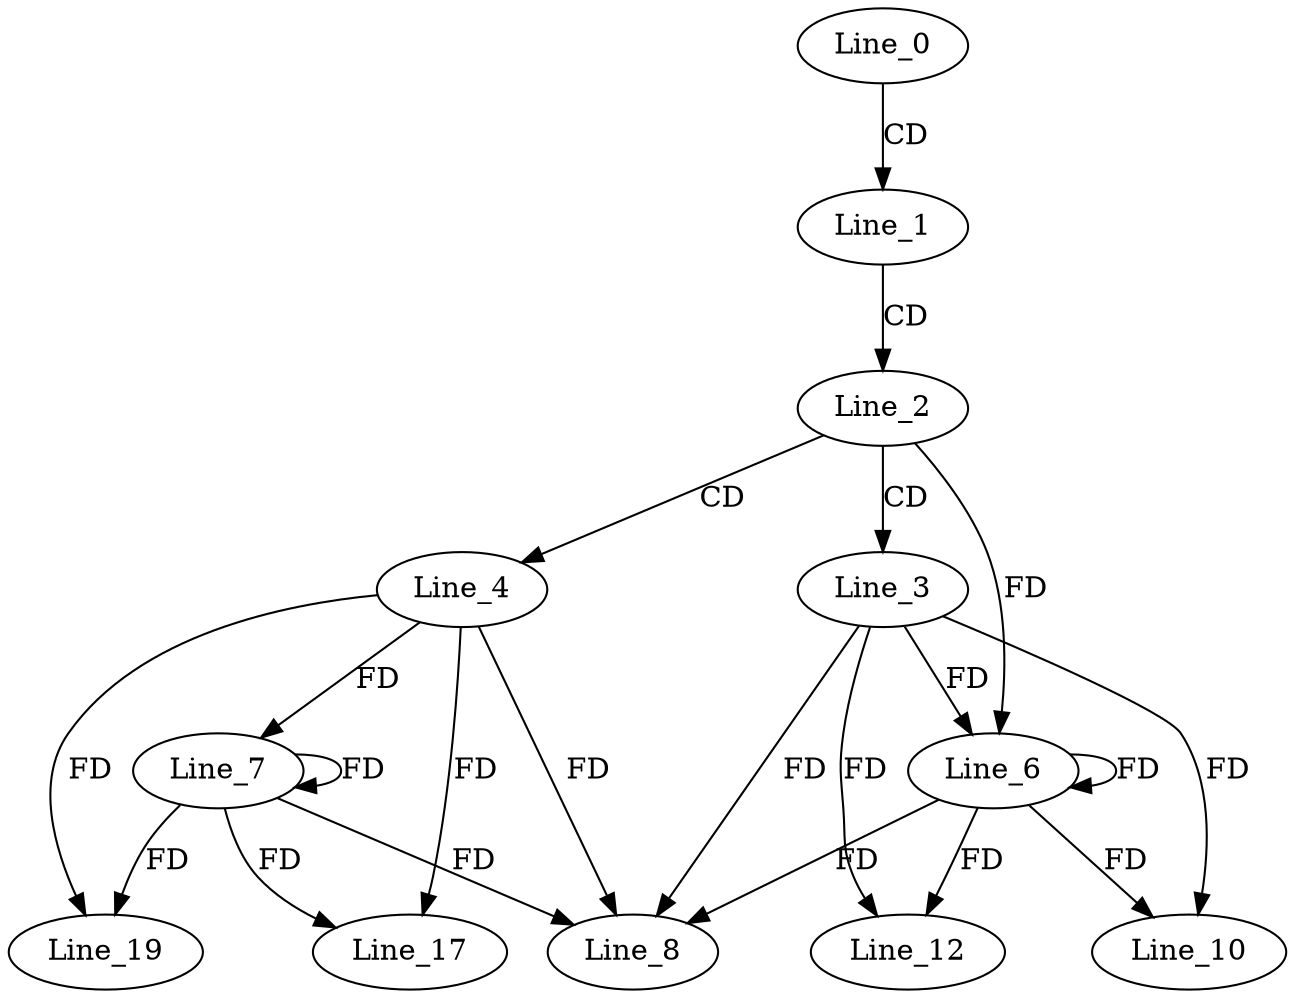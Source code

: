 digraph G {
  Line_0;
  Line_1;
  Line_2;
  Line_3;
  Line_4;
  Line_6;
  Line_6;
  Line_7;
  Line_8;
  Line_10;
  Line_12;
  Line_17;
  Line_19;
  Line_0 -> Line_1 [ label="CD" ];
  Line_1 -> Line_2 [ label="CD" ];
  Line_2 -> Line_3 [ label="CD" ];
  Line_2 -> Line_4 [ label="CD" ];
  Line_3 -> Line_6 [ label="FD" ];
  Line_6 -> Line_6 [ label="FD" ];
  Line_2 -> Line_6 [ label="FD" ];
  Line_4 -> Line_7 [ label="FD" ];
  Line_7 -> Line_7 [ label="FD" ];
  Line_3 -> Line_8 [ label="FD" ];
  Line_6 -> Line_8 [ label="FD" ];
  Line_4 -> Line_8 [ label="FD" ];
  Line_7 -> Line_8 [ label="FD" ];
  Line_3 -> Line_10 [ label="FD" ];
  Line_6 -> Line_10 [ label="FD" ];
  Line_3 -> Line_12 [ label="FD" ];
  Line_6 -> Line_12 [ label="FD" ];
  Line_4 -> Line_17 [ label="FD" ];
  Line_7 -> Line_17 [ label="FD" ];
  Line_4 -> Line_19 [ label="FD" ];
  Line_7 -> Line_19 [ label="FD" ];
}
